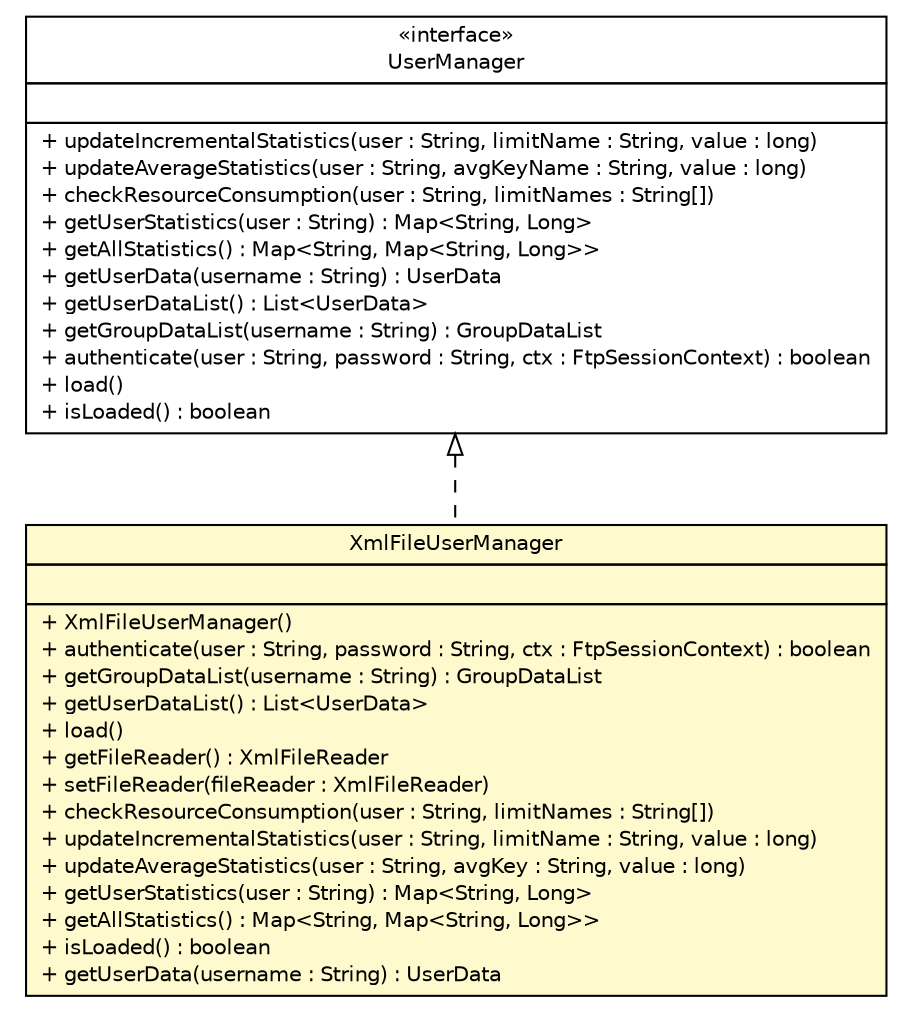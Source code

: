 #!/usr/local/bin/dot
#
# Class diagram 
# Generated by UMLGraph version 5.1 (http://www.umlgraph.org/)
#

digraph G {
	edge [fontname="Helvetica",fontsize=10,labelfontname="Helvetica",labelfontsize=10];
	node [fontname="Helvetica",fontsize=10,shape=plaintext];
	nodesep=0.25;
	ranksep=0.5;
	// com.apporiented.hermesftp.usermanager.UserManager
	c17524 [label=<<table title="com.apporiented.hermesftp.usermanager.UserManager" border="0" cellborder="1" cellspacing="0" cellpadding="2" port="p" href="../UserManager.html">
		<tr><td><table border="0" cellspacing="0" cellpadding="1">
<tr><td align="center" balign="center"> &#171;interface&#187; </td></tr>
<tr><td align="center" balign="center"> UserManager </td></tr>
		</table></td></tr>
		<tr><td><table border="0" cellspacing="0" cellpadding="1">
<tr><td align="left" balign="left">  </td></tr>
		</table></td></tr>
		<tr><td><table border="0" cellspacing="0" cellpadding="1">
<tr><td align="left" balign="left"> + updateIncrementalStatistics(user : String, limitName : String, value : long) </td></tr>
<tr><td align="left" balign="left"> + updateAverageStatistics(user : String, avgKeyName : String, value : long) </td></tr>
<tr><td align="left" balign="left"> + checkResourceConsumption(user : String, limitNames : String[]) </td></tr>
<tr><td align="left" balign="left"> + getUserStatistics(user : String) : Map&lt;String, Long&gt; </td></tr>
<tr><td align="left" balign="left"> + getAllStatistics() : Map&lt;String, Map&lt;String, Long&gt;&gt; </td></tr>
<tr><td align="left" balign="left"> + getUserData(username : String) : UserData </td></tr>
<tr><td align="left" balign="left"> + getUserDataList() : List&lt;UserData&gt; </td></tr>
<tr><td align="left" balign="left"> + getGroupDataList(username : String) : GroupDataList </td></tr>
<tr><td align="left" balign="left"> + authenticate(user : String, password : String, ctx : FtpSessionContext) : boolean </td></tr>
<tr><td align="left" balign="left"> + load() </td></tr>
<tr><td align="left" balign="left"> + isLoaded() : boolean </td></tr>
		</table></td></tr>
		</table>>, fontname="Helvetica", fontcolor="black", fontsize=10.0];
	// com.apporiented.hermesftp.usermanager.impl.XmlFileUserManager
	c17525 [label=<<table title="com.apporiented.hermesftp.usermanager.impl.XmlFileUserManager" border="0" cellborder="1" cellspacing="0" cellpadding="2" port="p" bgcolor="lemonChiffon" href="./XmlFileUserManager.html">
		<tr><td><table border="0" cellspacing="0" cellpadding="1">
<tr><td align="center" balign="center"> XmlFileUserManager </td></tr>
		</table></td></tr>
		<tr><td><table border="0" cellspacing="0" cellpadding="1">
<tr><td align="left" balign="left">  </td></tr>
		</table></td></tr>
		<tr><td><table border="0" cellspacing="0" cellpadding="1">
<tr><td align="left" balign="left"> + XmlFileUserManager() </td></tr>
<tr><td align="left" balign="left"> + authenticate(user : String, password : String, ctx : FtpSessionContext) : boolean </td></tr>
<tr><td align="left" balign="left"> + getGroupDataList(username : String) : GroupDataList </td></tr>
<tr><td align="left" balign="left"> + getUserDataList() : List&lt;UserData&gt; </td></tr>
<tr><td align="left" balign="left"> + load() </td></tr>
<tr><td align="left" balign="left"> + getFileReader() : XmlFileReader </td></tr>
<tr><td align="left" balign="left"> + setFileReader(fileReader : XmlFileReader) </td></tr>
<tr><td align="left" balign="left"> + checkResourceConsumption(user : String, limitNames : String[]) </td></tr>
<tr><td align="left" balign="left"> + updateIncrementalStatistics(user : String, limitName : String, value : long) </td></tr>
<tr><td align="left" balign="left"> + updateAverageStatistics(user : String, avgKey : String, value : long) </td></tr>
<tr><td align="left" balign="left"> + getUserStatistics(user : String) : Map&lt;String, Long&gt; </td></tr>
<tr><td align="left" balign="left"> + getAllStatistics() : Map&lt;String, Map&lt;String, Long&gt;&gt; </td></tr>
<tr><td align="left" balign="left"> + isLoaded() : boolean </td></tr>
<tr><td align="left" balign="left"> + getUserData(username : String) : UserData </td></tr>
		</table></td></tr>
		</table>>, fontname="Helvetica", fontcolor="black", fontsize=10.0];
	//com.apporiented.hermesftp.usermanager.impl.XmlFileUserManager implements com.apporiented.hermesftp.usermanager.UserManager
	c17524:p -> c17525:p [dir=back,arrowtail=empty,style=dashed];
}

